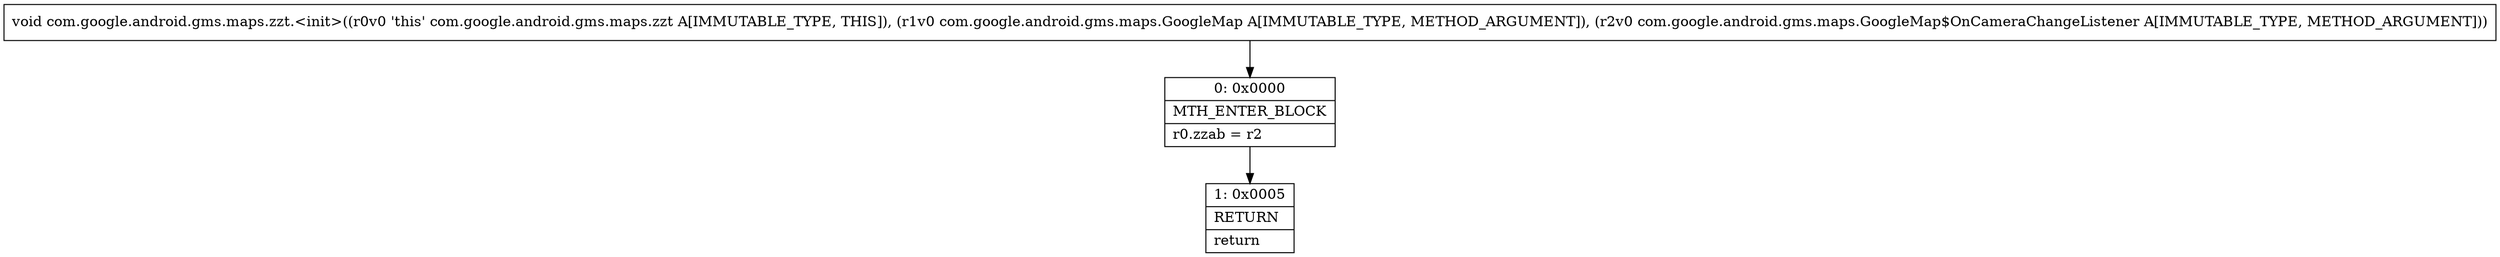 digraph "CFG forcom.google.android.gms.maps.zzt.\<init\>(Lcom\/google\/android\/gms\/maps\/GoogleMap;Lcom\/google\/android\/gms\/maps\/GoogleMap$OnCameraChangeListener;)V" {
Node_0 [shape=record,label="{0\:\ 0x0000|MTH_ENTER_BLOCK\l|r0.zzab = r2\l}"];
Node_1 [shape=record,label="{1\:\ 0x0005|RETURN\l|return\l}"];
MethodNode[shape=record,label="{void com.google.android.gms.maps.zzt.\<init\>((r0v0 'this' com.google.android.gms.maps.zzt A[IMMUTABLE_TYPE, THIS]), (r1v0 com.google.android.gms.maps.GoogleMap A[IMMUTABLE_TYPE, METHOD_ARGUMENT]), (r2v0 com.google.android.gms.maps.GoogleMap$OnCameraChangeListener A[IMMUTABLE_TYPE, METHOD_ARGUMENT])) }"];
MethodNode -> Node_0;
Node_0 -> Node_1;
}


